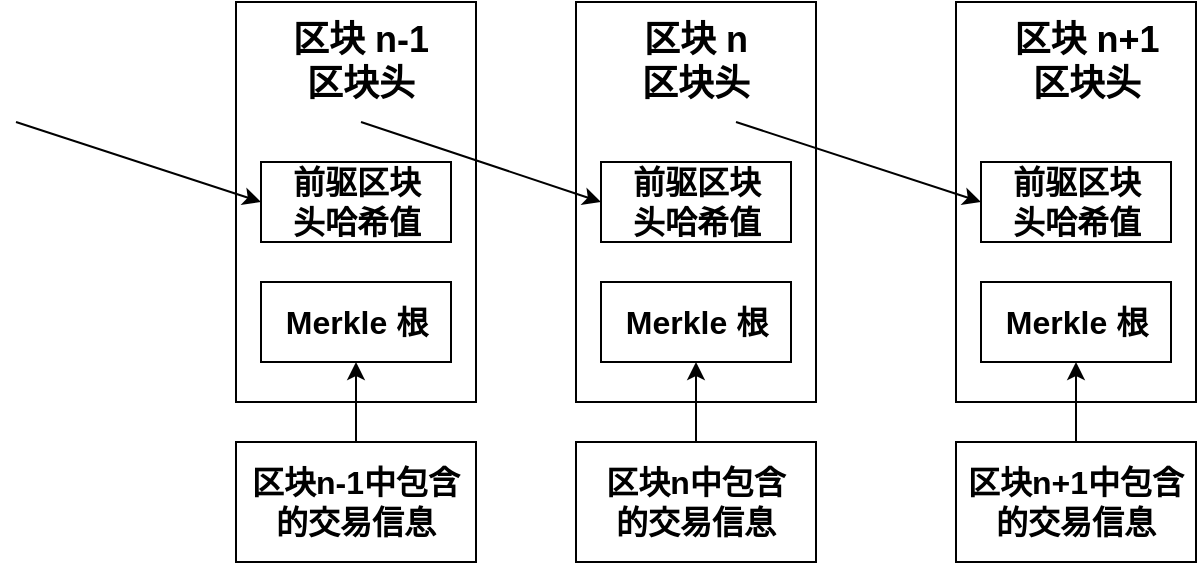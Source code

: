 <mxfile version="14.5.10" type="github">
  <diagram id="UKAJ2oIfAn2R5n8EJACQ" name="Page-1">
    <mxGraphModel dx="1106" dy="614" grid="0" gridSize="10" guides="1" tooltips="1" connect="1" arrows="1" fold="1" page="0" pageScale="1" pageWidth="827" pageHeight="1169" math="0" shadow="0">
      <root>
        <mxCell id="0" />
        <mxCell id="1" parent="0" />
        <mxCell id="-p60DnaDyC4y8QLk-plE-1" value="" style="rounded=0;whiteSpace=wrap;html=1;" vertex="1" parent="1">
          <mxGeometry x="210" y="180" width="120" height="200" as="geometry" />
        </mxCell>
        <mxCell id="-p60DnaDyC4y8QLk-plE-2" value="&lt;font style=&quot;font-size: 18px&quot;&gt;&lt;b&gt;区块 n-1&lt;br&gt;区块头&lt;br&gt;&lt;/b&gt;&lt;/font&gt;" style="text;html=1;strokeColor=none;fillColor=none;align=center;verticalAlign=middle;whiteSpace=wrap;rounded=0;" vertex="1" parent="1">
          <mxGeometry x="235" y="180" width="75" height="60" as="geometry" />
        </mxCell>
        <mxCell id="-p60DnaDyC4y8QLk-plE-5" value="&lt;font style=&quot;font-size: 16px&quot;&gt;&lt;b&gt;前驱区块&lt;br&gt;头哈希值&lt;/b&gt;&lt;/font&gt;" style="rounded=0;whiteSpace=wrap;html=1;" vertex="1" parent="1">
          <mxGeometry x="222.5" y="260" width="95" height="40" as="geometry" />
        </mxCell>
        <mxCell id="-p60DnaDyC4y8QLk-plE-6" value="&lt;span style=&quot;font-size: 16px&quot;&gt;&lt;b&gt;Merkle 根&lt;/b&gt;&lt;/span&gt;" style="rounded=0;whiteSpace=wrap;html=1;" vertex="1" parent="1">
          <mxGeometry x="222.5" y="320" width="95" height="40" as="geometry" />
        </mxCell>
        <mxCell id="-p60DnaDyC4y8QLk-plE-8" style="edgeStyle=orthogonalEdgeStyle;rounded=0;orthogonalLoop=1;jettySize=auto;html=1;exitX=0.5;exitY=0;exitDx=0;exitDy=0;entryX=0.5;entryY=1;entryDx=0;entryDy=0;" edge="1" parent="1" source="-p60DnaDyC4y8QLk-plE-7" target="-p60DnaDyC4y8QLk-plE-6">
          <mxGeometry relative="1" as="geometry" />
        </mxCell>
        <mxCell id="-p60DnaDyC4y8QLk-plE-7" value="&lt;b&gt;&lt;font style=&quot;font-size: 16px&quot;&gt;区块n-1中包含&lt;br&gt;的交易信息&lt;/font&gt;&lt;/b&gt;" style="rounded=0;whiteSpace=wrap;html=1;" vertex="1" parent="1">
          <mxGeometry x="210" y="400" width="120" height="60" as="geometry" />
        </mxCell>
        <mxCell id="-p60DnaDyC4y8QLk-plE-15" value="" style="group" vertex="1" connectable="0" parent="1">
          <mxGeometry x="380" y="180" width="120" height="280" as="geometry" />
        </mxCell>
        <mxCell id="-p60DnaDyC4y8QLk-plE-9" value="" style="rounded=0;whiteSpace=wrap;html=1;" vertex="1" parent="-p60DnaDyC4y8QLk-plE-15">
          <mxGeometry width="120" height="200" as="geometry" />
        </mxCell>
        <mxCell id="-p60DnaDyC4y8QLk-plE-10" value="&lt;font style=&quot;font-size: 18px&quot;&gt;&lt;b&gt;区块 n&lt;br&gt;区块头&lt;br&gt;&lt;/b&gt;&lt;/font&gt;" style="text;html=1;strokeColor=none;fillColor=none;align=center;verticalAlign=middle;whiteSpace=wrap;rounded=0;" vertex="1" parent="-p60DnaDyC4y8QLk-plE-15">
          <mxGeometry x="25" width="70" height="60" as="geometry" />
        </mxCell>
        <mxCell id="-p60DnaDyC4y8QLk-plE-11" value="&lt;font style=&quot;font-size: 16px&quot;&gt;&lt;b&gt;前驱区块&lt;br&gt;头哈希值&lt;/b&gt;&lt;/font&gt;" style="rounded=0;whiteSpace=wrap;html=1;" vertex="1" parent="-p60DnaDyC4y8QLk-plE-15">
          <mxGeometry x="12.5" y="80" width="95" height="40" as="geometry" />
        </mxCell>
        <mxCell id="-p60DnaDyC4y8QLk-plE-12" value="&lt;span style=&quot;font-size: 16px&quot;&gt;&lt;b&gt;Merkle 根&lt;/b&gt;&lt;/span&gt;" style="rounded=0;whiteSpace=wrap;html=1;" vertex="1" parent="-p60DnaDyC4y8QLk-plE-15">
          <mxGeometry x="12.5" y="140" width="95" height="40" as="geometry" />
        </mxCell>
        <mxCell id="-p60DnaDyC4y8QLk-plE-13" style="edgeStyle=orthogonalEdgeStyle;rounded=0;orthogonalLoop=1;jettySize=auto;html=1;exitX=0.5;exitY=0;exitDx=0;exitDy=0;entryX=0.5;entryY=1;entryDx=0;entryDy=0;" edge="1" parent="-p60DnaDyC4y8QLk-plE-15" source="-p60DnaDyC4y8QLk-plE-14" target="-p60DnaDyC4y8QLk-plE-12">
          <mxGeometry relative="1" as="geometry" />
        </mxCell>
        <mxCell id="-p60DnaDyC4y8QLk-plE-14" value="&lt;b&gt;&lt;font style=&quot;font-size: 16px&quot;&gt;区块n中包含&lt;br&gt;的交易信息&lt;/font&gt;&lt;/b&gt;" style="rounded=0;whiteSpace=wrap;html=1;" vertex="1" parent="-p60DnaDyC4y8QLk-plE-15">
          <mxGeometry y="220" width="120" height="60" as="geometry" />
        </mxCell>
        <mxCell id="-p60DnaDyC4y8QLk-plE-16" value="" style="group" vertex="1" connectable="0" parent="1">
          <mxGeometry x="570" y="180" width="120" height="280" as="geometry" />
        </mxCell>
        <mxCell id="-p60DnaDyC4y8QLk-plE-17" value="" style="rounded=0;whiteSpace=wrap;html=1;" vertex="1" parent="-p60DnaDyC4y8QLk-plE-16">
          <mxGeometry width="120" height="200" as="geometry" />
        </mxCell>
        <mxCell id="-p60DnaDyC4y8QLk-plE-18" value="&lt;font style=&quot;font-size: 18px&quot;&gt;&lt;b&gt;区块 n+1&lt;br&gt;区块头&lt;br&gt;&lt;/b&gt;&lt;/font&gt;" style="text;html=1;strokeColor=none;fillColor=none;align=center;verticalAlign=middle;whiteSpace=wrap;rounded=0;" vertex="1" parent="-p60DnaDyC4y8QLk-plE-16">
          <mxGeometry x="25" width="81" height="60" as="geometry" />
        </mxCell>
        <mxCell id="-p60DnaDyC4y8QLk-plE-19" value="&lt;font style=&quot;font-size: 16px&quot;&gt;&lt;b&gt;前驱区块&lt;br&gt;头哈希值&lt;/b&gt;&lt;/font&gt;" style="rounded=0;whiteSpace=wrap;html=1;" vertex="1" parent="-p60DnaDyC4y8QLk-plE-16">
          <mxGeometry x="12.5" y="80" width="95" height="40" as="geometry" />
        </mxCell>
        <mxCell id="-p60DnaDyC4y8QLk-plE-20" value="&lt;span style=&quot;font-size: 16px&quot;&gt;&lt;b&gt;Merkle 根&lt;/b&gt;&lt;/span&gt;" style="rounded=0;whiteSpace=wrap;html=1;" vertex="1" parent="-p60DnaDyC4y8QLk-plE-16">
          <mxGeometry x="12.5" y="140" width="95" height="40" as="geometry" />
        </mxCell>
        <mxCell id="-p60DnaDyC4y8QLk-plE-21" style="edgeStyle=orthogonalEdgeStyle;rounded=0;orthogonalLoop=1;jettySize=auto;html=1;exitX=0.5;exitY=0;exitDx=0;exitDy=0;entryX=0.5;entryY=1;entryDx=0;entryDy=0;" edge="1" parent="-p60DnaDyC4y8QLk-plE-16" source="-p60DnaDyC4y8QLk-plE-22" target="-p60DnaDyC4y8QLk-plE-20">
          <mxGeometry relative="1" as="geometry" />
        </mxCell>
        <mxCell id="-p60DnaDyC4y8QLk-plE-22" value="&lt;b&gt;&lt;font style=&quot;font-size: 16px&quot;&gt;区块n+1中包含&lt;br&gt;的交易信息&lt;/font&gt;&lt;/b&gt;" style="rounded=0;whiteSpace=wrap;html=1;" vertex="1" parent="-p60DnaDyC4y8QLk-plE-16">
          <mxGeometry y="220" width="120" height="60" as="geometry" />
        </mxCell>
        <mxCell id="-p60DnaDyC4y8QLk-plE-23" value="" style="endArrow=classic;html=1;entryX=0;entryY=0.5;entryDx=0;entryDy=0;exitX=0.5;exitY=1;exitDx=0;exitDy=0;" edge="1" parent="1" source="-p60DnaDyC4y8QLk-plE-2" target="-p60DnaDyC4y8QLk-plE-11">
          <mxGeometry width="50" height="50" relative="1" as="geometry">
            <mxPoint x="290" y="270" as="sourcePoint" />
            <mxPoint x="340" y="220" as="targetPoint" />
          </mxGeometry>
        </mxCell>
        <mxCell id="-p60DnaDyC4y8QLk-plE-24" value="" style="endArrow=classic;html=1;entryX=0;entryY=0.5;entryDx=0;entryDy=0;exitX=0.5;exitY=1;exitDx=0;exitDy=0;" edge="1" parent="1">
          <mxGeometry width="50" height="50" relative="1" as="geometry">
            <mxPoint x="460" y="240" as="sourcePoint" />
            <mxPoint x="582.5" y="280" as="targetPoint" />
          </mxGeometry>
        </mxCell>
        <mxCell id="-p60DnaDyC4y8QLk-plE-25" value="" style="endArrow=classic;html=1;entryX=0;entryY=0.5;entryDx=0;entryDy=0;exitX=0.5;exitY=1;exitDx=0;exitDy=0;" edge="1" parent="1">
          <mxGeometry width="50" height="50" relative="1" as="geometry">
            <mxPoint x="100" y="240" as="sourcePoint" />
            <mxPoint x="222.5" y="280" as="targetPoint" />
          </mxGeometry>
        </mxCell>
      </root>
    </mxGraphModel>
  </diagram>
</mxfile>
